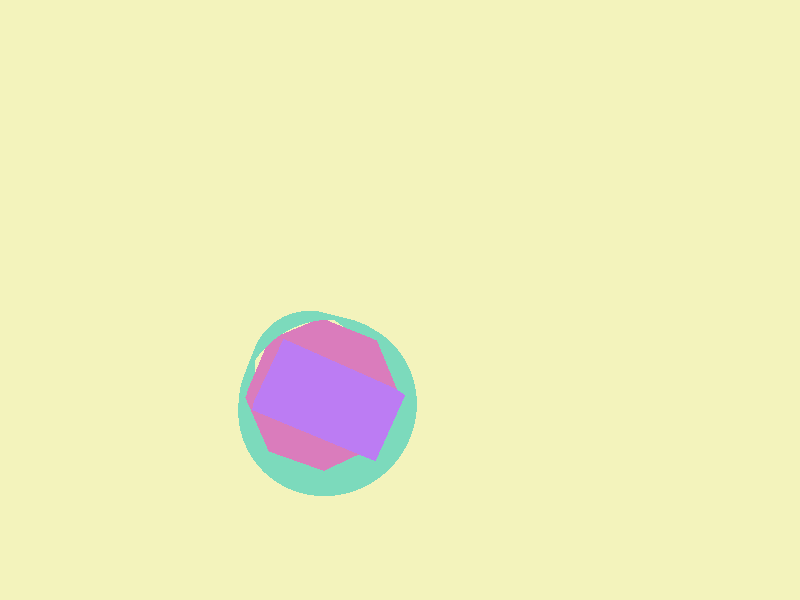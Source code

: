 #include "colors.inc"
#include "stones.inc"

 
  
  
  #macro tube(P1, _height, _o_radius, _thickness) 
  #local _P2 = P1 + <0,_height,0>;
  #local _P3 = P1 - 0.01*(<0,_height,0>); // V1 - 0.1*V2
  #local _P4 = P1 + 1.01*(<0,_height,0>); // V1 + 1.1*V2
  
  // the inner cylinder is a little bit larger to ensure that it 
  // cuts through the outer cylinder caps
  // a texture enforces a cap
  
  difference {
    cylinder {P1,_P2,_o_radius}
   object{ cylinder {_P3,_P4,_o_radius - _thickness}
  // texture{ pigment{ color rgbf<0.1,0.2,0.3,0.94>}
    //         finish { phong 0.2 }}
    }
  }
  #end
  
  
  
  
  
  
  #macro funnel(P1, _height, _o_bottom_radius, _o_top_radius, _thickness)
  
  #local _P2 = P1 + <0,_height,0>;
  #local _P3 = P1 - 0.001*(_P2-P1); // V1 - 0.1*V2
  #local _P4 = P1 + 1.001*(_P2-P1); // V1 + 1.1*V2
  difference {
    cone {P1,  _o_bottom_radius
	  _P2,  _o_top_radius}
    object { cone {_P3, _o_bottom_radius - _thickness
	  _P4, _o_top_radius - _thickness}
	   //texture{ pigment{ color rgbf<0.1,0.2,0.3,0.94>}
             //finish { phong 0.2 }}
             }
	  
  }
  #end
  
  
  
  
  
 #declare _tube_base = <0,0,0>; 
 #declare _tube_height = 11.6;
 #declare _tube_thickness = 0.05;
 #declare _tube_radius = 3.15;
 
 #declare _t_funnel_base = _tube_base + <0, _tube_height, 0>;
 #declare _t_funnel_top_radius = 3.03;
 #declare _t_funnel_height = 1.4;
 #declare _t_funnel_base_radius = _tube_radius;
 #declare _t_funnel_thickness = _tube_thickness;
 
 
 
 #declare _b_funnel_height = 0.95;
 #declare _b_funnel_base = _tube_base - <0,_b_funnel_height.0>;
 #declare _b_funnel_base_radius = 3.11;
 #declare _b_funnel_top_radius = _tube_radius;
 #declare _b_funnel_thickness = _tube_thickness;
 

  
  
  
  
  
  
  
  
  // circuit board
  
  
  
  
  
  
  
  
  #macro dyn_polygon(_com, _enclosing_radius, _numpnts)
  
  //polygon is ALWAYS in x,y plane. rotate to put it to the correct plane.
  
  #local _circ = 2*3.14159;
  #local _ang = _circ / _numpnts;
  #local _aa = 0;
  
  polygon{
  
  _numpnts,
  #for (_aa, 0, _circ - 2*_ang, _ang)
      < _com.x + cos(_aa)*_enclosing_radius , _com.y + sin(_aa)*_enclosing_radius , _com.z> ,
      
  #end
  < _com.x + cos(_aa)*_enclosing_radius , _com.y + sin(_aa)*_enclosing_radius , _com.z> 
   
  }
  
  #end
  
  
  
  
  
  
  
  
  
  
  
  // battery 
  
  // #declare _battery_type = "9 V tenergy battery"
  #declare _battery_h = 1.75 ;
  #declare _battery_w = 2.65 ;
  #declare _battery_l = 4.85 ;
  
  
  
  
  
  
  
  
  
  
  union {
  
  
  
  
  
   
 merge{
 merge{
  object{
  tube(_tube_base, _tube_height, _tube_radius, _tube_thickness)
   texture{ pigment{ color rgbf<0.2,0.7,0.5,0.94>}
             finish { phong 0.2 }}
             
             
     
	     
  }
  
  object{
  
  funnel(_t_funnel_base, _t_funnel_height, _t_funnel_base_radius, _t_funnel_top_radius, _t_funnel_thickness)
      texture{ pigment{ color rgbf<0.2,0.7,0.5,0.94>}
             finish { phong 0.2 }}
  }
  }
  
  
  
  object{
  
  funnel(_b_funnel_base, _b_funnel_height, _b_funnel_base_radius, _b_funnel_top_radius, _b_funnel_thickness)
      texture{ pigment{ color rgbf<0.2,0.7,0.5,0.94>}
             finish { phong 0.2 }}
  }
  
  
  
  //        rotate <40, -20, 00>
  }
  
  
  
  
  
  
  
  
  
  
  
  
  
  
  
  
  
  
  union {

object {

dyn_polygon(<0,0,-1.80>, 3.0, 8)

  texture{ pigment{ color rgbf<0.7,0.2,0.5,0.14>}
             finish { phong 0.2 }}
  //rotate < 130,-20,0>
  }
  
object {

dyn_polygon(<0,0,-3.2>, 3.0, 8)

  texture{ pigment{ color rgbf<0.7,0.2,0.5,0.14>}
             finish { phong 0.2 }}
 // rotate < 130,-20,0>
  }  
  
  rotate <90,0,0>
  
  }
  
  
  
  
  
  
  
  
  
  
  
  
  
  
  
  
  object{
  box {
  <2.45, 1.33, 0.02>, <-2.45, -1.33, -1.73>
  }
  
  
  texture{ pigment{ color rgbf<0.5,0.2,0.9,0.14>}
             finish { phong 0.2 }}
  rotate < 90,-25,0>
    translate <0.1,0,-0.0>
  }
  

  
  rotate <90, -50, 0>
 
  scale 1.6
  }
  
  
  
  

   camera {
    location <25, 6,-25>
    look_at  <3, 6 , 3>
  }
  
  
  
  
  
  
  
  
  
  
  
  
  
  
  
  
  
  
  light_source { <2, 4, -3> color White}

  background {color rgb <0.9, 0.9, 0.5>}